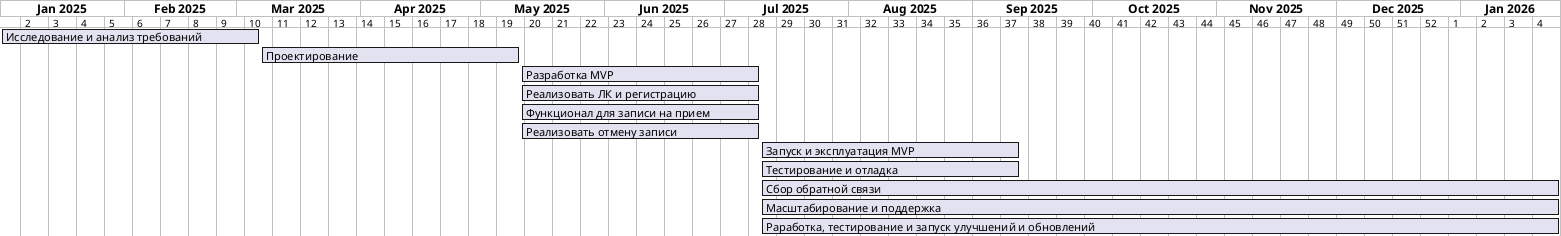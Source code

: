 @startgantt

hide footbox

projectscale monthly
printscale weekly

Project starts the 1th of january 2025

[Исследование и анализ требований] as [TASK1] requires 65 days

[Проектирование] starts D+65
[Проектирование] requires 65 days

[Разработка MVP] starts D+130
[Разработка MVP] requires 60 days

[Реализовать ЛК и регистрацию] starts D+130
[Реализовать ЛК и регистрацию] requires 60 days

[Функционал для записи на прием] starts D+130
[Функционал для записи на прием] requires 60 days

[Реализовать отмену записи] starts D+130
[Реализовать отмену записи] requires 60 days


[Запуск и эксплуатация MVP] starts D+190
[Запуск и эксплуатация MVP] requires 65 days

[Тестирование и отладка] starts D+190
[Тестирование и отладка] requires 65 days

[Сбор обратной связи] starts D+190
[Сбор обратной связи] requires 200 days

[Масштабирование и поддержка] starts D+190
[Масштабирование и поддержка] requires 200 days

[Раработка, тестирование и запуск улучшений и обновлений] starts D+190
[Раработка, тестирование и запуск улучшений и обновлений] requires 200 days


@endgantt